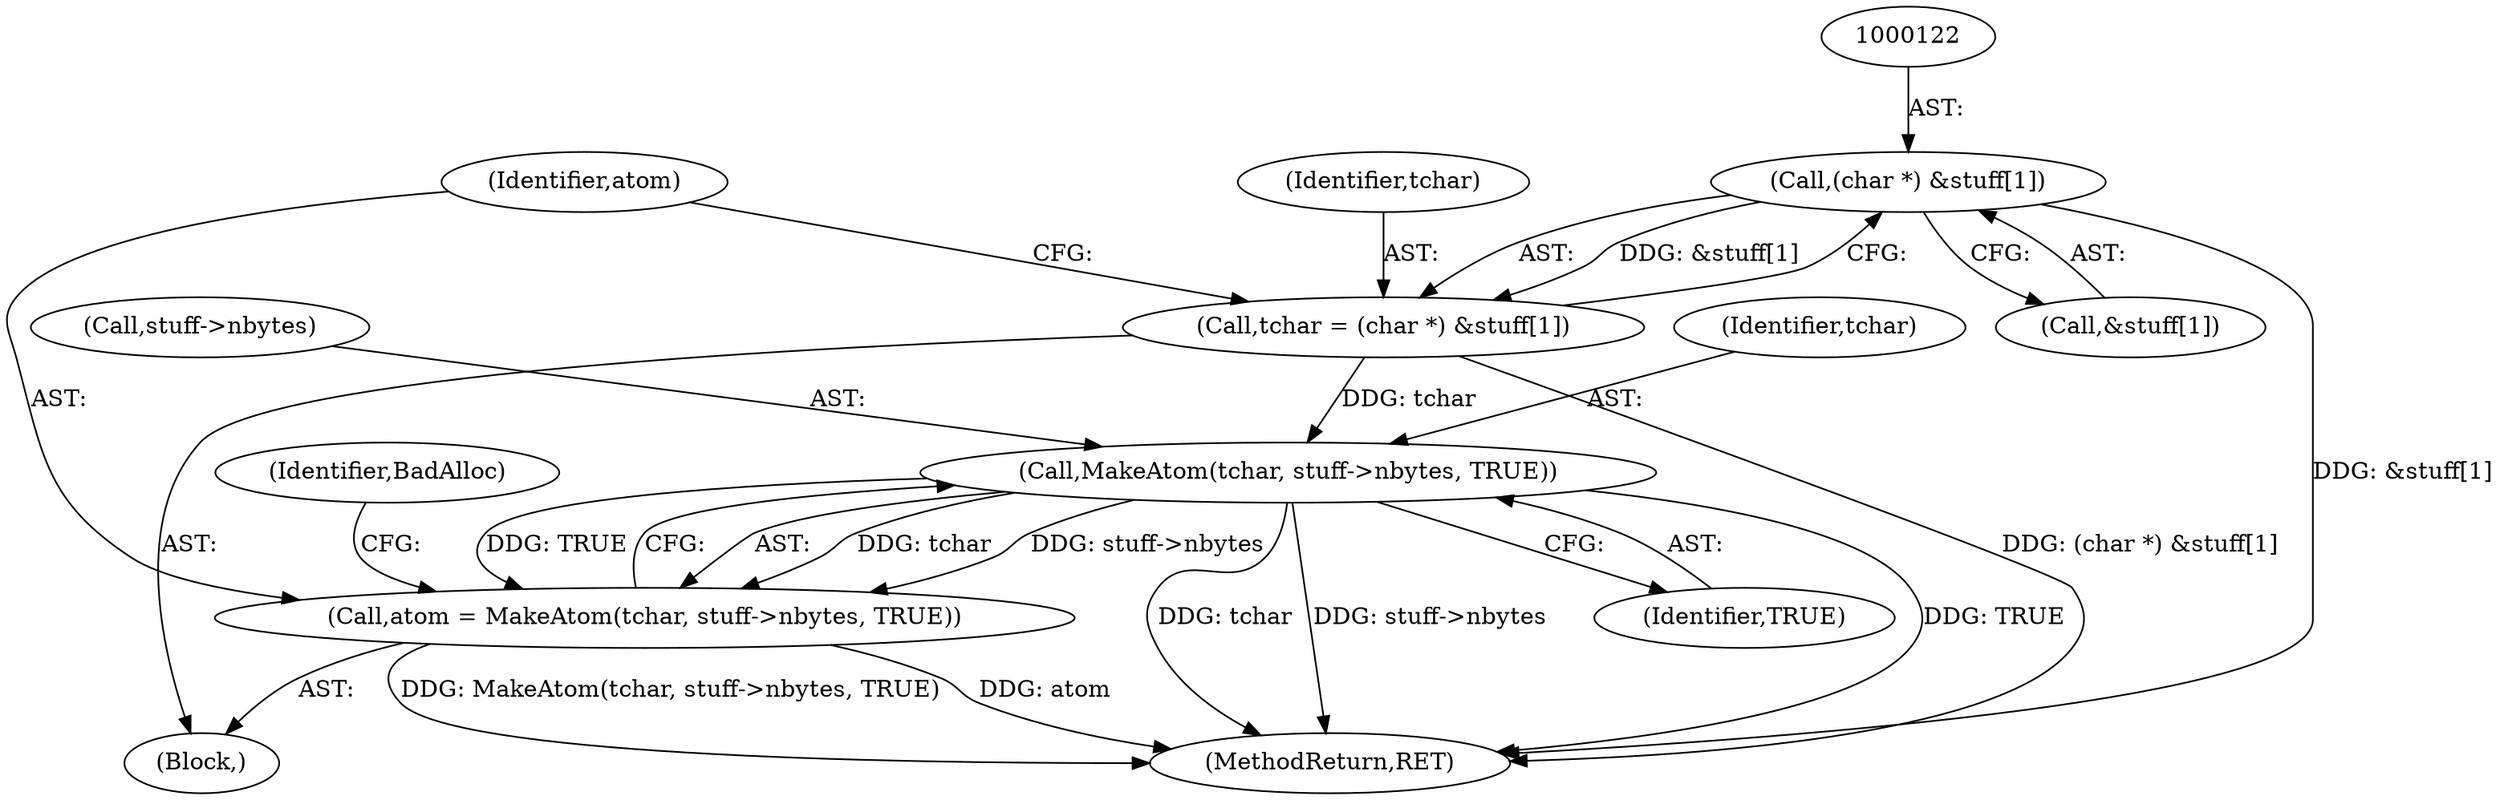 digraph "0_xserver_55caa8b08c84af2b50fbc936cf334a5a93dd7db5@array" {
"1000121" [label="(Call,(char *) &stuff[1])"];
"1000119" [label="(Call,tchar = (char *) &stuff[1])"];
"1000129" [label="(Call,MakeAtom(tchar, stuff->nbytes, TRUE))"];
"1000127" [label="(Call,atom = MakeAtom(tchar, stuff->nbytes, TRUE))"];
"1000128" [label="(Identifier,atom)"];
"1000121" [label="(Call,(char *) &stuff[1])"];
"1000120" [label="(Identifier,tchar)"];
"1000131" [label="(Call,stuff->nbytes)"];
"1000144" [label="(MethodReturn,RET)"];
"1000123" [label="(Call,&stuff[1])"];
"1000130" [label="(Identifier,tchar)"];
"1000136" [label="(Identifier,BadAlloc)"];
"1000129" [label="(Call,MakeAtom(tchar, stuff->nbytes, TRUE))"];
"1000134" [label="(Identifier,TRUE)"];
"1000102" [label="(Block,)"];
"1000127" [label="(Call,atom = MakeAtom(tchar, stuff->nbytes, TRUE))"];
"1000119" [label="(Call,tchar = (char *) &stuff[1])"];
"1000121" -> "1000119"  [label="AST: "];
"1000121" -> "1000123"  [label="CFG: "];
"1000122" -> "1000121"  [label="AST: "];
"1000123" -> "1000121"  [label="AST: "];
"1000119" -> "1000121"  [label="CFG: "];
"1000121" -> "1000144"  [label="DDG: &stuff[1]"];
"1000121" -> "1000119"  [label="DDG: &stuff[1]"];
"1000119" -> "1000102"  [label="AST: "];
"1000120" -> "1000119"  [label="AST: "];
"1000128" -> "1000119"  [label="CFG: "];
"1000119" -> "1000144"  [label="DDG: (char *) &stuff[1]"];
"1000119" -> "1000129"  [label="DDG: tchar"];
"1000129" -> "1000127"  [label="AST: "];
"1000129" -> "1000134"  [label="CFG: "];
"1000130" -> "1000129"  [label="AST: "];
"1000131" -> "1000129"  [label="AST: "];
"1000134" -> "1000129"  [label="AST: "];
"1000127" -> "1000129"  [label="CFG: "];
"1000129" -> "1000144"  [label="DDG: tchar"];
"1000129" -> "1000144"  [label="DDG: stuff->nbytes"];
"1000129" -> "1000144"  [label="DDG: TRUE"];
"1000129" -> "1000127"  [label="DDG: tchar"];
"1000129" -> "1000127"  [label="DDG: stuff->nbytes"];
"1000129" -> "1000127"  [label="DDG: TRUE"];
"1000127" -> "1000102"  [label="AST: "];
"1000128" -> "1000127"  [label="AST: "];
"1000136" -> "1000127"  [label="CFG: "];
"1000127" -> "1000144"  [label="DDG: MakeAtom(tchar, stuff->nbytes, TRUE)"];
"1000127" -> "1000144"  [label="DDG: atom"];
}
